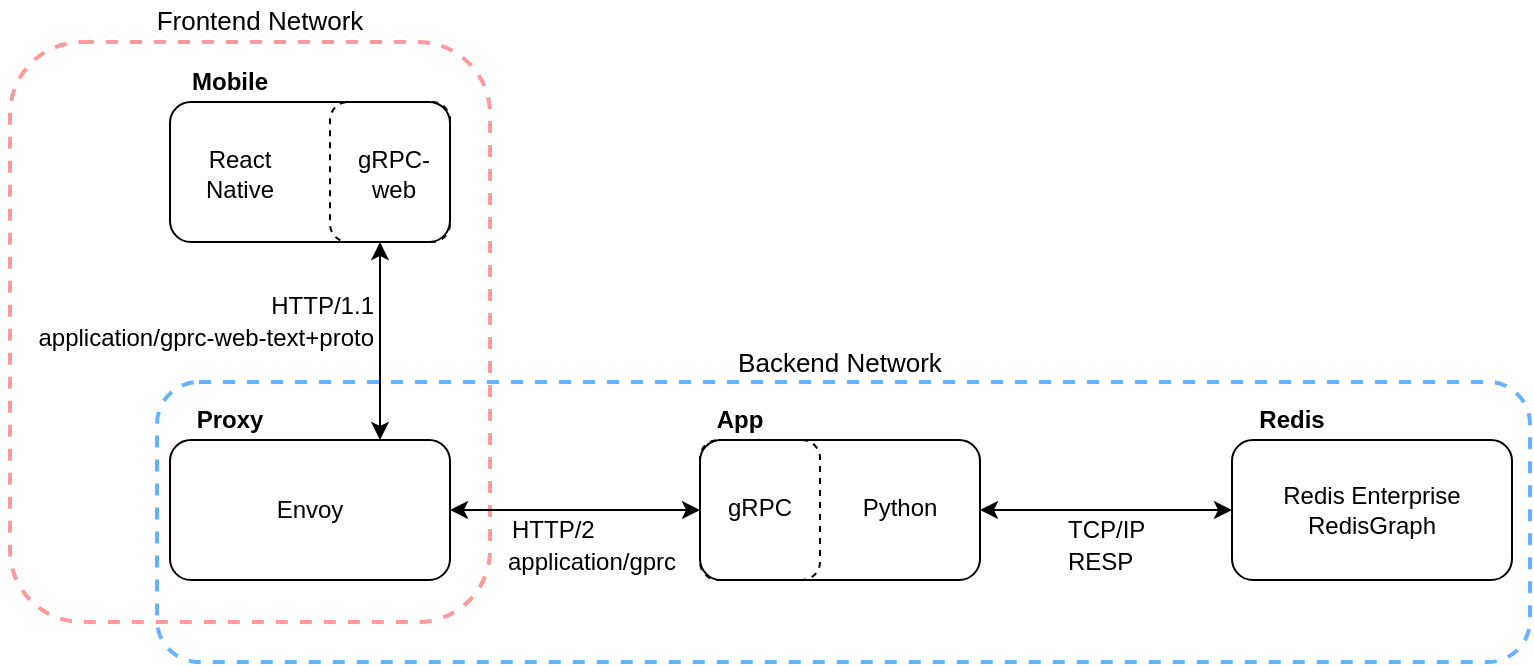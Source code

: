 <mxfile version="14.5.1" type="device"><diagram id="_PIGBV-hzR3VlXwFDUHI" name="Page-1"><mxGraphModel dx="920" dy="632" grid="1" gridSize="10" guides="1" tooltips="1" connect="1" arrows="1" fold="1" page="1" pageScale="1" pageWidth="850" pageHeight="1100" math="0" shadow="0"><root><mxCell id="0"/><mxCell id="1" parent="0"/><mxCell id="NOxgSjctijcczLfhCO24-14" value="" style="rounded=1;whiteSpace=wrap;html=1;dashed=1;fillColor=none;strokeColor=#66B2FF;strokeWidth=2;" vertex="1" parent="1"><mxGeometry x="83.5" y="470" width="686.5" height="140" as="geometry"/></mxCell><mxCell id="NOxgSjctijcczLfhCO24-13" value="" style="rounded=1;whiteSpace=wrap;html=1;dashed=1;fillColor=none;strokeColor=#FF9999;strokeWidth=2;" vertex="1" parent="1"><mxGeometry x="10" y="300" width="240" height="290" as="geometry"/></mxCell><mxCell id="NOxgSjctijcczLfhCO24-1" value="" style="rounded=1;whiteSpace=wrap;html=1;" vertex="1" parent="1"><mxGeometry x="90" y="330" width="140" height="70" as="geometry"/></mxCell><mxCell id="NOxgSjctijcczLfhCO24-2" value="Envoy" style="rounded=1;whiteSpace=wrap;html=1;" vertex="1" parent="1"><mxGeometry x="90" y="499" width="140" height="70" as="geometry"/></mxCell><mxCell id="NOxgSjctijcczLfhCO24-3" value="" style="rounded=1;whiteSpace=wrap;html=1;" vertex="1" parent="1"><mxGeometry x="355" y="499" width="140" height="70" as="geometry"/></mxCell><mxCell id="NOxgSjctijcczLfhCO24-6" value="Redis Enterprise&lt;br&gt;RedisGraph" style="rounded=1;whiteSpace=wrap;html=1;" vertex="1" parent="1"><mxGeometry x="621" y="499" width="140" height="70" as="geometry"/></mxCell><mxCell id="NOxgSjctijcczLfhCO24-15" value="Backend Network" style="text;html=1;strokeColor=none;fillColor=none;align=center;verticalAlign=middle;whiteSpace=wrap;rounded=0;dashed=1;fontSize=13;" vertex="1" parent="1"><mxGeometry x="370" y="450" width="110" height="20" as="geometry"/></mxCell><mxCell id="NOxgSjctijcczLfhCO24-16" value="Frontend Network" style="text;html=1;strokeColor=none;fillColor=none;align=center;verticalAlign=middle;whiteSpace=wrap;rounded=0;dashed=1;fontSize=13;" vertex="1" parent="1"><mxGeometry x="80" y="279" width="110" height="20" as="geometry"/></mxCell><mxCell id="NOxgSjctijcczLfhCO24-17" style="edgeStyle=orthogonalEdgeStyle;rounded=0;orthogonalLoop=1;jettySize=auto;html=1;exitX=0.5;exitY=1;exitDx=0;exitDy=0;" edge="1" parent="1" source="NOxgSjctijcczLfhCO24-16" target="NOxgSjctijcczLfhCO24-16"><mxGeometry relative="1" as="geometry"/></mxCell><mxCell id="NOxgSjctijcczLfhCO24-19" value="" style="rounded=1;whiteSpace=wrap;html=1;dashed=1;fillColor=none;" vertex="1" parent="1"><mxGeometry x="170" y="330" width="60" height="70" as="geometry"/></mxCell><mxCell id="NOxgSjctijcczLfhCO24-20" value="Mobile" style="text;html=1;strokeColor=none;fillColor=none;align=center;verticalAlign=middle;whiteSpace=wrap;rounded=0;dashed=1;fontStyle=1" vertex="1" parent="1"><mxGeometry x="100" y="310" width="40" height="20" as="geometry"/></mxCell><mxCell id="NOxgSjctijcczLfhCO24-21" value="gRPC-web" style="text;html=1;strokeColor=none;fillColor=none;align=center;verticalAlign=middle;whiteSpace=wrap;rounded=0;dashed=1;" vertex="1" parent="1"><mxGeometry x="177" y="351" width="50" height="30" as="geometry"/></mxCell><mxCell id="NOxgSjctijcczLfhCO24-23" value="React Native" style="text;html=1;strokeColor=none;fillColor=none;align=center;verticalAlign=middle;whiteSpace=wrap;rounded=0;dashed=1;" vertex="1" parent="1"><mxGeometry x="100" y="356" width="50" height="20" as="geometry"/></mxCell><mxCell id="NOxgSjctijcczLfhCO24-25" value="Proxy" style="text;html=1;strokeColor=none;fillColor=none;align=center;verticalAlign=middle;whiteSpace=wrap;rounded=0;dashed=1;fontStyle=1" vertex="1" parent="1"><mxGeometry x="100" y="479" width="40" height="20" as="geometry"/></mxCell><mxCell id="NOxgSjctijcczLfhCO24-26" value="" style="endArrow=classic;startArrow=classic;html=1;entryX=0.75;entryY=0;entryDx=0;entryDy=0;exitX=0.75;exitY=1;exitDx=0;exitDy=0;" edge="1" parent="1" source="NOxgSjctijcczLfhCO24-1" target="NOxgSjctijcczLfhCO24-2"><mxGeometry width="50" height="50" relative="1" as="geometry"><mxPoint x="210" y="420" as="sourcePoint"/><mxPoint x="340" y="365" as="targetPoint"/></mxGeometry></mxCell><mxCell id="NOxgSjctijcczLfhCO24-27" value="HTTP/1.1" style="text;html=1;strokeColor=none;fillColor=none;align=right;verticalAlign=middle;whiteSpace=wrap;rounded=0;dashed=1;" vertex="1" parent="1"><mxGeometry x="134" y="422" width="60" height="20" as="geometry"/></mxCell><mxCell id="NOxgSjctijcczLfhCO24-29" value="application/gprc-web-text+proto" style="text;html=1;strokeColor=none;fillColor=none;align=right;verticalAlign=middle;whiteSpace=wrap;rounded=0;dashed=1;" vertex="1" parent="1"><mxGeometry x="5" y="436" width="189" height="24" as="geometry"/></mxCell><mxCell id="NOxgSjctijcczLfhCO24-33" value="" style="endArrow=classic;startArrow=classic;html=1;exitX=1;exitY=0.5;exitDx=0;exitDy=0;entryX=0;entryY=0.5;entryDx=0;entryDy=0;" edge="1" parent="1" source="NOxgSjctijcczLfhCO24-2" target="NOxgSjctijcczLfhCO24-37"><mxGeometry width="50" height="50" relative="1" as="geometry"><mxPoint x="194" y="600" as="sourcePoint"/><mxPoint x="350" y="534" as="targetPoint"/></mxGeometry></mxCell><mxCell id="NOxgSjctijcczLfhCO24-34" value="HTTP/2" style="text;html=1;strokeColor=none;fillColor=none;align=left;verticalAlign=middle;whiteSpace=wrap;rounded=0;dashed=1;" vertex="1" parent="1"><mxGeometry x="258.5" y="534" width="60" height="20" as="geometry"/></mxCell><mxCell id="NOxgSjctijcczLfhCO24-35" value="application/gprc" style="text;html=1;strokeColor=none;fillColor=none;align=left;verticalAlign=middle;whiteSpace=wrap;rounded=0;dashed=1;" vertex="1" parent="1"><mxGeometry x="256.5" y="548" width="89" height="24" as="geometry"/></mxCell><mxCell id="NOxgSjctijcczLfhCO24-36" value="App" style="text;html=1;strokeColor=none;fillColor=none;align=center;verticalAlign=middle;whiteSpace=wrap;rounded=0;dashed=1;fontStyle=1" vertex="1" parent="1"><mxGeometry x="355" y="479" width="40" height="20" as="geometry"/></mxCell><mxCell id="NOxgSjctijcczLfhCO24-37" value="" style="rounded=1;whiteSpace=wrap;html=1;dashed=1;fillColor=none;" vertex="1" parent="1"><mxGeometry x="355" y="499" width="60" height="70" as="geometry"/></mxCell><mxCell id="NOxgSjctijcczLfhCO24-38" value="gRPC" style="text;html=1;strokeColor=none;fillColor=none;align=center;verticalAlign=middle;whiteSpace=wrap;rounded=0;dashed=1;" vertex="1" parent="1"><mxGeometry x="360" y="518" width="50" height="30" as="geometry"/></mxCell><mxCell id="NOxgSjctijcczLfhCO24-39" value="Python" style="text;html=1;strokeColor=none;fillColor=none;align=center;verticalAlign=middle;whiteSpace=wrap;rounded=0;dashed=1;" vertex="1" parent="1"><mxGeometry x="430" y="523" width="50" height="20" as="geometry"/></mxCell><mxCell id="NOxgSjctijcczLfhCO24-46" value="Redis" style="text;html=1;strokeColor=none;fillColor=none;align=center;verticalAlign=middle;whiteSpace=wrap;rounded=0;dashed=1;fontStyle=1" vertex="1" parent="1"><mxGeometry x="631" y="479" width="40" height="20" as="geometry"/></mxCell><mxCell id="NOxgSjctijcczLfhCO24-51" value="" style="endArrow=classic;startArrow=classic;html=1;exitX=1;exitY=0.5;exitDx=0;exitDy=0;" edge="1" parent="1" source="NOxgSjctijcczLfhCO24-3" target="NOxgSjctijcczLfhCO24-6"><mxGeometry width="50" height="50" relative="1" as="geometry"><mxPoint x="495" y="530" as="sourcePoint"/><mxPoint x="620" y="532" as="targetPoint"/></mxGeometry></mxCell><mxCell id="NOxgSjctijcczLfhCO24-54" value="TCP/IP" style="text;html=1;strokeColor=none;fillColor=none;align=left;verticalAlign=middle;whiteSpace=wrap;rounded=0;dashed=1;" vertex="1" parent="1"><mxGeometry x="537" y="534" width="60" height="20" as="geometry"/></mxCell><mxCell id="NOxgSjctijcczLfhCO24-55" value="RESP" style="text;html=1;strokeColor=none;fillColor=none;align=left;verticalAlign=middle;whiteSpace=wrap;rounded=0;dashed=1;" vertex="1" parent="1"><mxGeometry x="537" y="548" width="89" height="24" as="geometry"/></mxCell></root></mxGraphModel></diagram></mxfile>